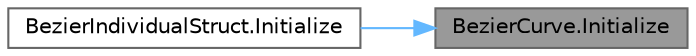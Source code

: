 digraph "BezierCurve.Initialize"
{
 // LATEX_PDF_SIZE
  bgcolor="transparent";
  edge [fontname=Helvetica,fontsize=10,labelfontname=Helvetica,labelfontsize=10];
  node [fontname=Helvetica,fontsize=10,shape=box,height=0.2,width=0.4];
  rankdir="RL";
  Node1 [id="Node000001",label="BezierCurve.Initialize",height=0.2,width=0.4,color="gray40", fillcolor="grey60", style="filled", fontcolor="black",tooltip="Initialization of vezier curve."];
  Node1 -> Node2 [id="edge1_Node000001_Node000002",dir="back",color="steelblue1",style="solid",tooltip=" "];
  Node2 [id="Node000002",label="BezierIndividualStruct.Initialize",height=0.2,width=0.4,color="grey40", fillcolor="white", style="filled",URL="$struct_bezier_individual_struct.html#ad23e1fe27275925c0c74104dac59e03b",tooltip="Initialize individual."];
}

